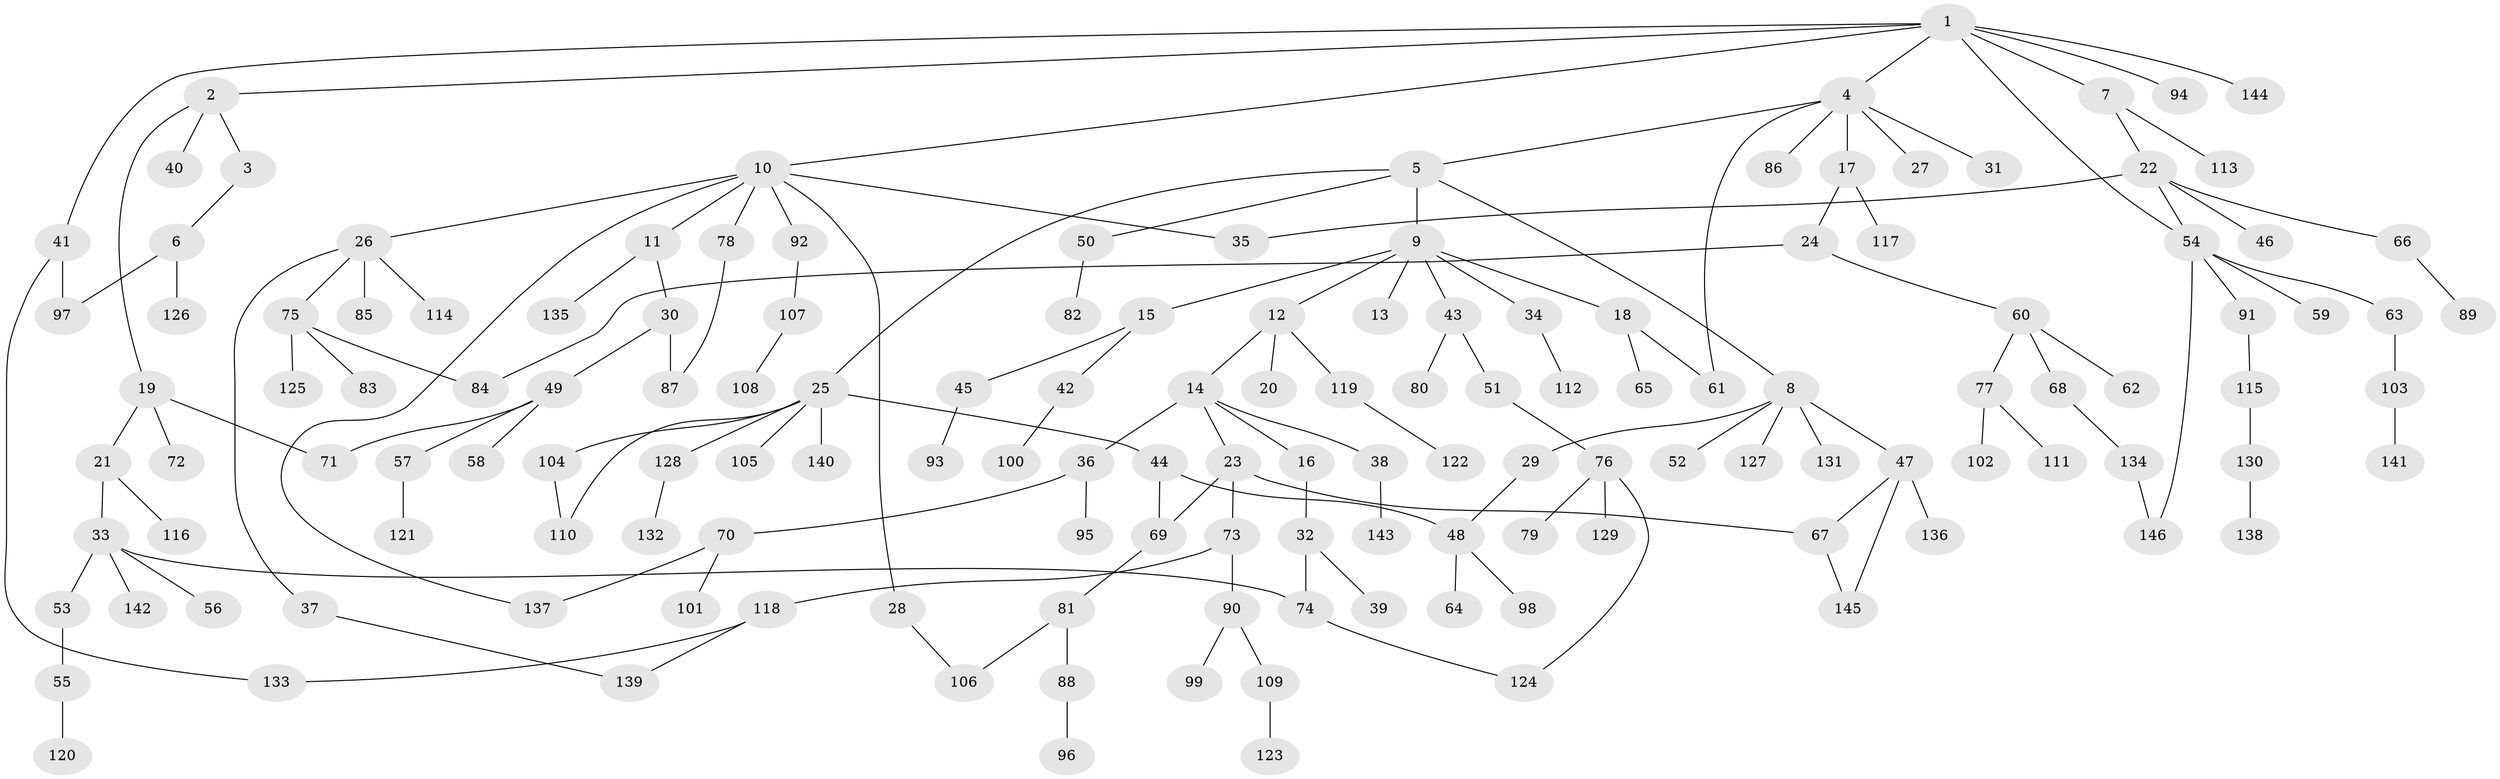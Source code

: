 // coarse degree distribution, {6: 0.01694915254237288, 3: 0.2542372881355932, 2: 0.3898305084745763, 4: 0.03389830508474576, 5: 0.0847457627118644, 8: 0.01694915254237288, 1: 0.2033898305084746}
// Generated by graph-tools (version 1.1) at 2025/48/03/04/25 22:48:57]
// undirected, 146 vertices, 164 edges
graph export_dot {
  node [color=gray90,style=filled];
  1;
  2;
  3;
  4;
  5;
  6;
  7;
  8;
  9;
  10;
  11;
  12;
  13;
  14;
  15;
  16;
  17;
  18;
  19;
  20;
  21;
  22;
  23;
  24;
  25;
  26;
  27;
  28;
  29;
  30;
  31;
  32;
  33;
  34;
  35;
  36;
  37;
  38;
  39;
  40;
  41;
  42;
  43;
  44;
  45;
  46;
  47;
  48;
  49;
  50;
  51;
  52;
  53;
  54;
  55;
  56;
  57;
  58;
  59;
  60;
  61;
  62;
  63;
  64;
  65;
  66;
  67;
  68;
  69;
  70;
  71;
  72;
  73;
  74;
  75;
  76;
  77;
  78;
  79;
  80;
  81;
  82;
  83;
  84;
  85;
  86;
  87;
  88;
  89;
  90;
  91;
  92;
  93;
  94;
  95;
  96;
  97;
  98;
  99;
  100;
  101;
  102;
  103;
  104;
  105;
  106;
  107;
  108;
  109;
  110;
  111;
  112;
  113;
  114;
  115;
  116;
  117;
  118;
  119;
  120;
  121;
  122;
  123;
  124;
  125;
  126;
  127;
  128;
  129;
  130;
  131;
  132;
  133;
  134;
  135;
  136;
  137;
  138;
  139;
  140;
  141;
  142;
  143;
  144;
  145;
  146;
  1 -- 2;
  1 -- 4;
  1 -- 7;
  1 -- 10;
  1 -- 41;
  1 -- 94;
  1 -- 144;
  1 -- 54;
  2 -- 3;
  2 -- 19;
  2 -- 40;
  3 -- 6;
  4 -- 5;
  4 -- 17;
  4 -- 27;
  4 -- 31;
  4 -- 61;
  4 -- 86;
  5 -- 8;
  5 -- 9;
  5 -- 25;
  5 -- 50;
  6 -- 126;
  6 -- 97;
  7 -- 22;
  7 -- 113;
  8 -- 29;
  8 -- 47;
  8 -- 52;
  8 -- 127;
  8 -- 131;
  9 -- 12;
  9 -- 13;
  9 -- 15;
  9 -- 18;
  9 -- 34;
  9 -- 43;
  10 -- 11;
  10 -- 26;
  10 -- 28;
  10 -- 35;
  10 -- 78;
  10 -- 92;
  10 -- 137;
  11 -- 30;
  11 -- 135;
  12 -- 14;
  12 -- 20;
  12 -- 119;
  14 -- 16;
  14 -- 23;
  14 -- 36;
  14 -- 38;
  15 -- 42;
  15 -- 45;
  16 -- 32;
  17 -- 24;
  17 -- 117;
  18 -- 65;
  18 -- 61;
  19 -- 21;
  19 -- 72;
  19 -- 71;
  21 -- 33;
  21 -- 116;
  22 -- 46;
  22 -- 54;
  22 -- 66;
  22 -- 35;
  23 -- 69;
  23 -- 73;
  23 -- 67;
  24 -- 60;
  24 -- 84;
  25 -- 44;
  25 -- 104;
  25 -- 105;
  25 -- 110;
  25 -- 128;
  25 -- 140;
  26 -- 37;
  26 -- 75;
  26 -- 85;
  26 -- 114;
  28 -- 106;
  29 -- 48;
  30 -- 49;
  30 -- 87;
  32 -- 39;
  32 -- 74;
  33 -- 53;
  33 -- 56;
  33 -- 142;
  33 -- 74;
  34 -- 112;
  36 -- 70;
  36 -- 95;
  37 -- 139;
  38 -- 143;
  41 -- 97;
  41 -- 133;
  42 -- 100;
  43 -- 51;
  43 -- 80;
  44 -- 48;
  44 -- 69;
  45 -- 93;
  47 -- 67;
  47 -- 136;
  47 -- 145;
  48 -- 64;
  48 -- 98;
  49 -- 57;
  49 -- 58;
  49 -- 71;
  50 -- 82;
  51 -- 76;
  53 -- 55;
  54 -- 59;
  54 -- 63;
  54 -- 91;
  54 -- 146;
  55 -- 120;
  57 -- 121;
  60 -- 62;
  60 -- 68;
  60 -- 77;
  63 -- 103;
  66 -- 89;
  67 -- 145;
  68 -- 134;
  69 -- 81;
  70 -- 101;
  70 -- 137;
  73 -- 90;
  73 -- 118;
  74 -- 124;
  75 -- 83;
  75 -- 125;
  75 -- 84;
  76 -- 79;
  76 -- 129;
  76 -- 124;
  77 -- 102;
  77 -- 111;
  78 -- 87;
  81 -- 88;
  81 -- 106;
  88 -- 96;
  90 -- 99;
  90 -- 109;
  91 -- 115;
  92 -- 107;
  103 -- 141;
  104 -- 110;
  107 -- 108;
  109 -- 123;
  115 -- 130;
  118 -- 133;
  118 -- 139;
  119 -- 122;
  128 -- 132;
  130 -- 138;
  134 -- 146;
}

